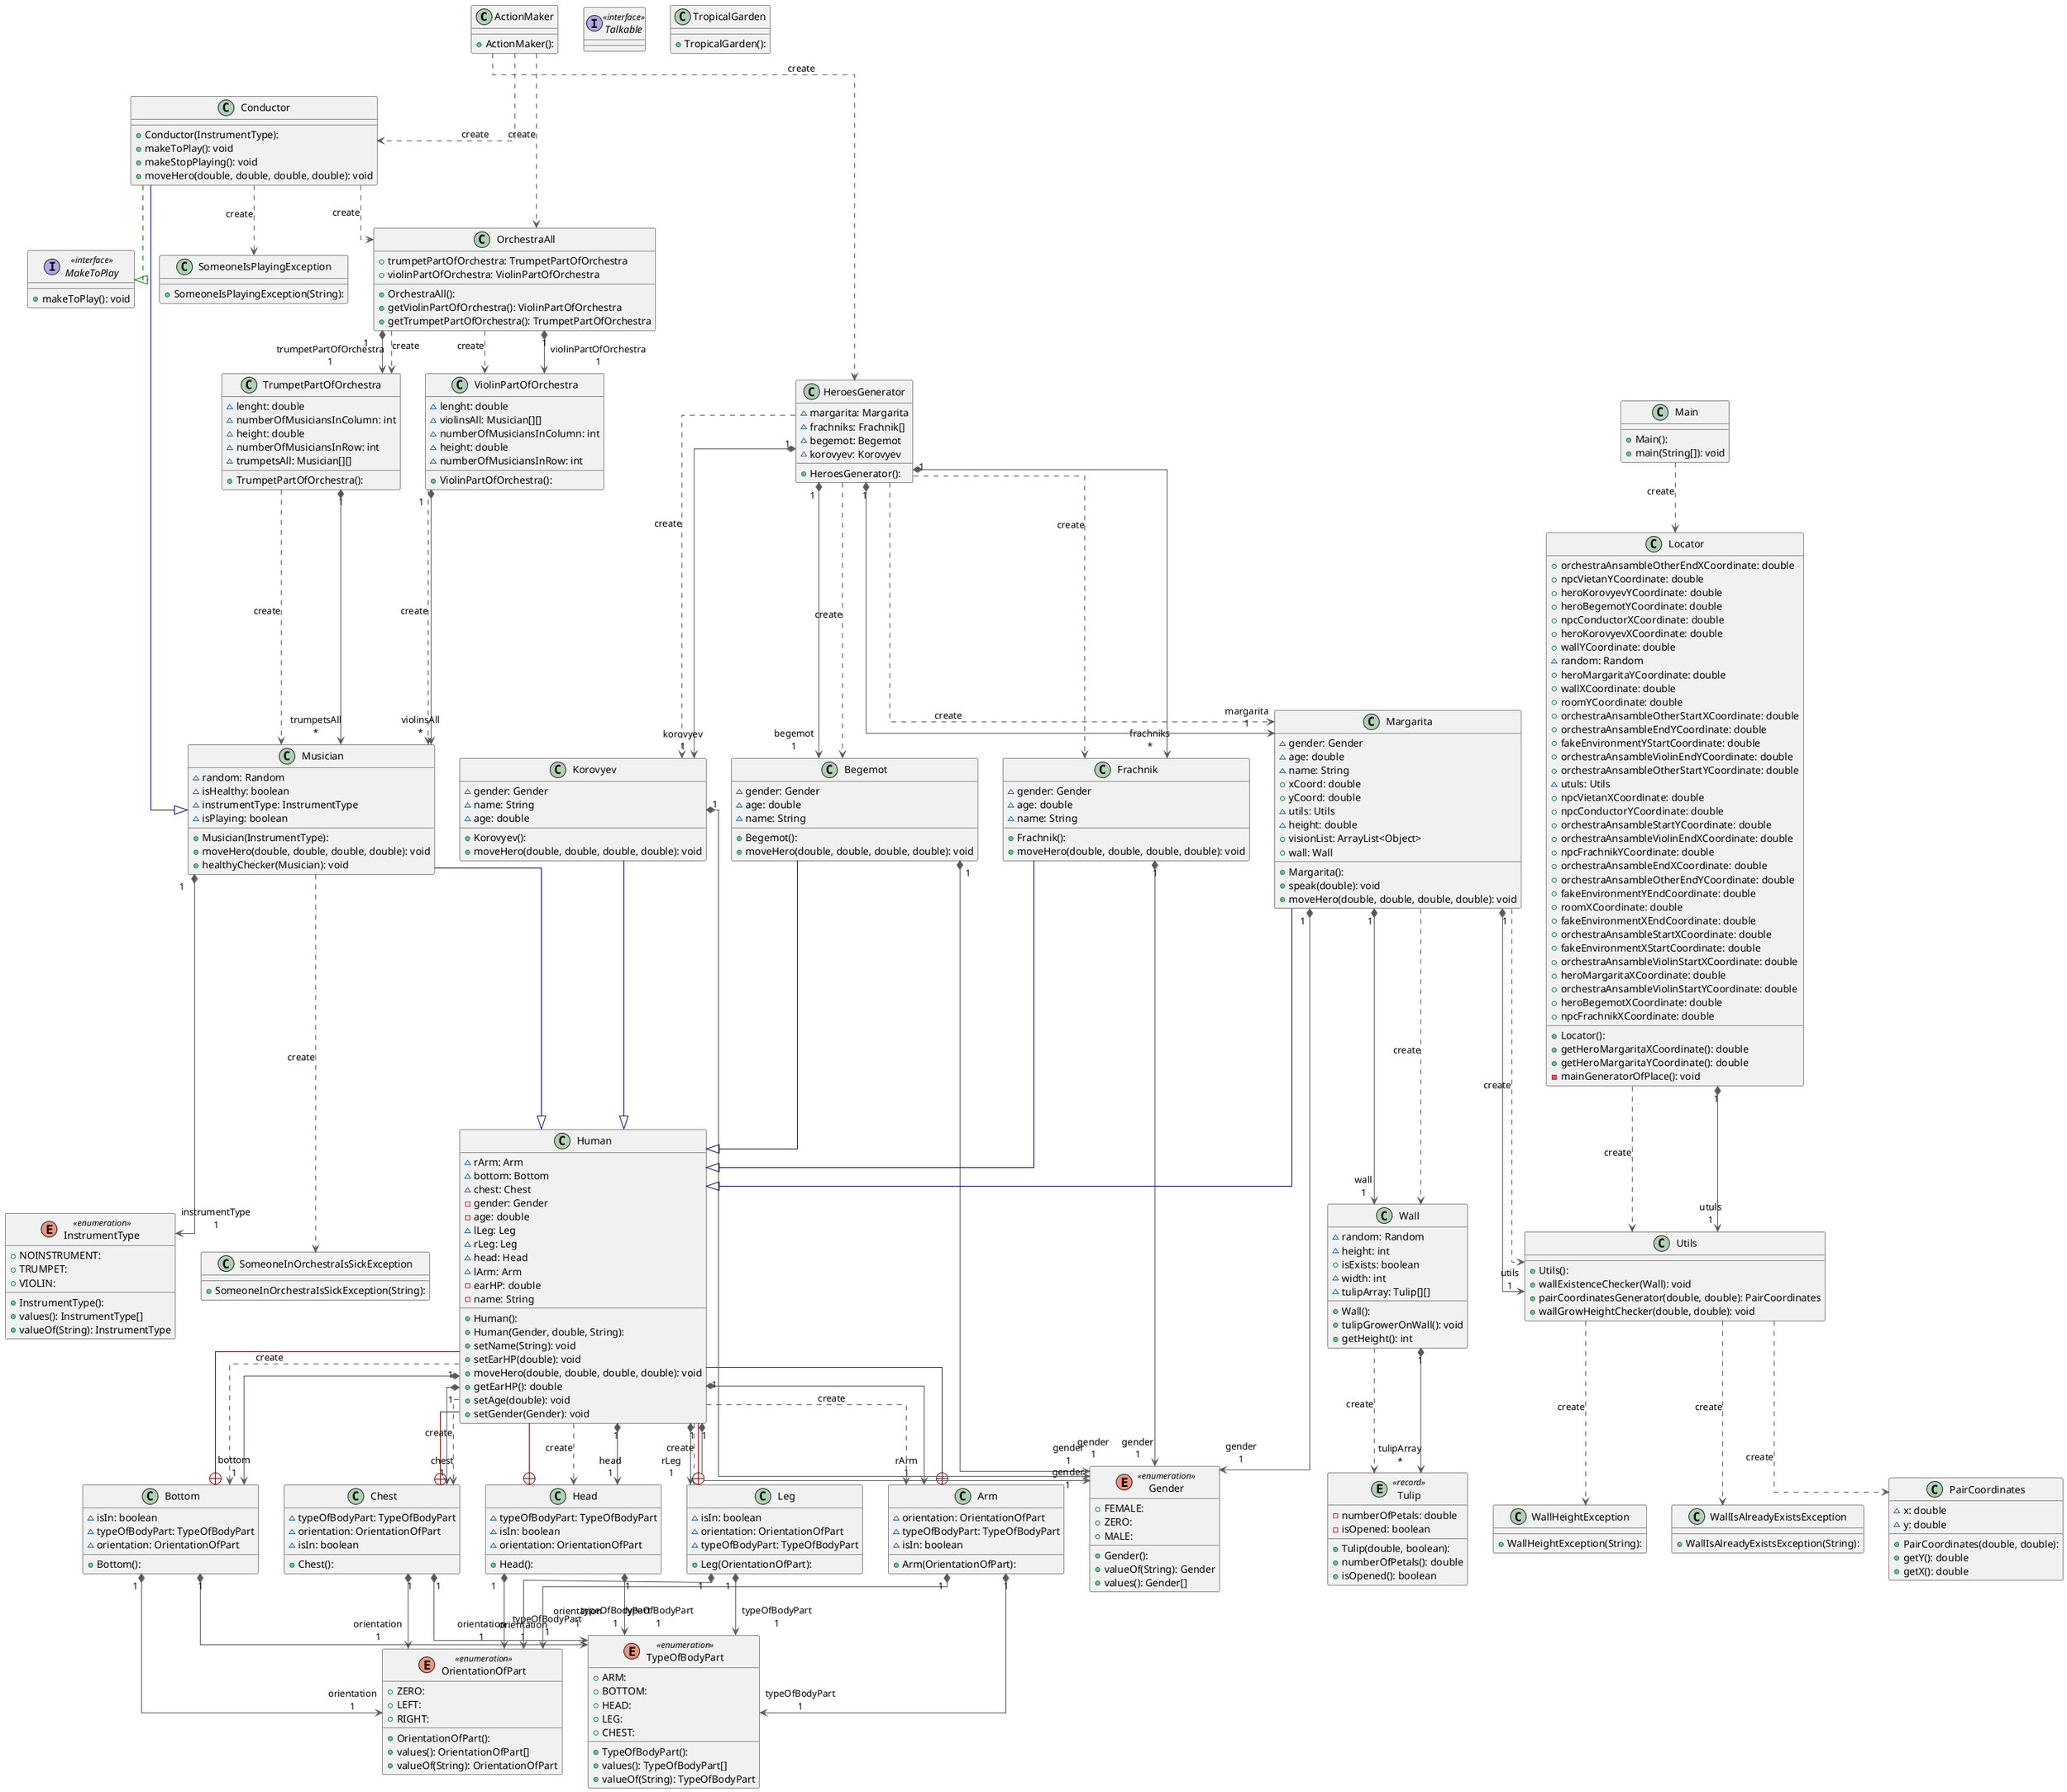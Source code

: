@startuml
top to bottom direction
skinparam linetype ortho

class ActionMaker {
  + ActionMaker():
}
class Arm {
  + Arm(OrientationOfPart):
  ~ orientation: OrientationOfPart
  ~ typeOfBodyPart: TypeOfBodyPart
  ~ isIn: boolean
}
class Begemot {
  + Begemot():
  ~ gender: Gender
  ~ age: double
  ~ name: String
  + moveHero(double, double, double, double): void
}
class Bottom {
  + Bottom():
  ~ isIn: boolean
  ~ typeOfBodyPart: TypeOfBodyPart
  ~ orientation: OrientationOfPart
}
class Chest {
  + Chest():
  ~ typeOfBodyPart: TypeOfBodyPart
  ~ orientation: OrientationOfPart
  ~ isIn: boolean
}
class Conductor {
  + Conductor(InstrumentType):
  + makeToPlay(): void
  + makeStopPlaying(): void
  + moveHero(double, double, double, double): void
}
class Frachnik {
  + Frachnik():
  ~ gender: Gender
  ~ age: double
  ~ name: String
  + moveHero(double, double, double, double): void
}
enum Gender << enumeration >> {
  + Gender():
  + FEMALE:
  + ZERO:
  + MALE:
  + valueOf(String): Gender
  + values(): Gender[]
}
class Head {
  + Head():
  ~ typeOfBodyPart: TypeOfBodyPart
  ~ isIn: boolean
  ~ orientation: OrientationOfPart
}
class HeroesGenerator {
  + HeroesGenerator():
  ~ margarita: Margarita
  ~ frachniks: Frachnik[]
  ~ begemot: Begemot
  ~ korovyev: Korovyev
}
class Human {
  + Human():
  + Human(Gender, double, String):
  ~ rArm: Arm
  ~ bottom: Bottom
  ~ chest: Chest
  - gender: Gender
  - age: double
  ~ lLeg: Leg
  ~ rLeg: Leg
  ~ head: Head
  ~ lArm: Arm
  - earHP: double
  - name: String
  + setName(String): void
  + setEarHP(double): void
  + moveHero(double, double, double, double): void
  + getEarHP(): double
  + setAge(double): void
  + setGender(Gender): void
}
enum InstrumentType << enumeration >> {
  + InstrumentType():
  + NOINSTRUMENT:
  + TRUMPET:
  + VIOLIN:
  + values(): InstrumentType[]
  + valueOf(String): InstrumentType
}
class Korovyev {
  + Korovyev():
  ~ gender: Gender
  ~ name: String
  ~ age: double
  + moveHero(double, double, double, double): void
}
class Leg {
  + Leg(OrientationOfPart):
  ~ isIn: boolean
  ~ orientation: OrientationOfPart
  ~ typeOfBodyPart: TypeOfBodyPart
}
class Locator {
  + Locator():
  + orchestraAnsambleOtherEndXCoordinate: double
  + npcVietanYCoordinate: double
  + heroKorovyevYCoordinate: double
  + heroBegemotYCoordinate: double
  + npcConductorXCoordinate: double
  + heroKorovyevXCoordinate: double
  + wallYCoordinate: double
  ~ random: Random
  + heroMargaritaYCoordinate: double
  + wallXCoordinate: double
  + roomYCoordinate: double
  + orchestraAnsambleOtherStartXCoordinate: double
  + orchestraAnsambleEndYCoordinate: double
  + fakeEnvironmentYStartCoordinate: double
  + orchestraAnsambleViolinEndYCoordinate: double
  + orchestraAnsambleOtherStartYCoordinate: double
  ~ utuls: Utils
  + npcVietanXCoordinate: double
  + npcConductorYCoordinate: double
  + orchestraAnsambleStartYCoordinate: double
  + orchestraAnsambleViolinEndXCoordinate: double
  + npcFrachnikYCoordinate: double
  + orchestraAnsambleEndXCoordinate: double
  + orchestraAnsambleOtherEndYCoordinate: double
  + fakeEnvironmentYEndCoordinate: double
  + roomXCoordinate: double
  + fakeEnvironmentXEndCoordinate: double
  + orchestraAnsambleStartXCoordinate: double
  + fakeEnvironmentXStartCoordinate: double
  + orchestraAnsambleViolinStartXCoordinate: double
  + heroMargaritaXCoordinate: double
  + orchestraAnsambleViolinStartYCoordinate: double
  + heroBegemotXCoordinate: double
  + npcFrachnikXCoordinate: double
  + getHeroMargaritaXCoordinate(): double
  + getHeroMargaritaYCoordinate(): double
  - mainGeneratorOfPlace(): void
}
class Main {
  + Main():
  + main(String[]): void
}
interface MakeToPlay << interface >> {
  + makeToPlay(): void
}
class Margarita {
  + Margarita():
  ~ gender: Gender
  ~ age: double
  ~ name: String
  + xCoord: double
  + yCoord: double
  ~ utils: Utils
  ~ height: double
  + visionList: ArrayList<Object>
  + wall: Wall
  + speak(double): void
  + moveHero(double, double, double, double): void
}
class Musician {
  + Musician(InstrumentType):
  ~ random: Random
  ~ isHealthy: boolean
  ~ instrumentType: InstrumentType
  ~ isPlaying: boolean
  + moveHero(double, double, double, double): void
  + healthyChecker(Musician): void
}
class OrchestraAll {
  + OrchestraAll():
  + trumpetPartOfOrchestra: TrumpetPartOfOrchestra
  + violinPartOfOrchestra: ViolinPartOfOrchestra
  + getViolinPartOfOrchestra(): ViolinPartOfOrchestra
  + getTrumpetPartOfOrchestra(): TrumpetPartOfOrchestra
}
enum OrientationOfPart << enumeration >> {
  + OrientationOfPart():
  + ZERO:
  + LEFT:
  + RIGHT:
  + values(): OrientationOfPart[]
  + valueOf(String): OrientationOfPart
}
class PairCoordinates {
  + PairCoordinates(double, double):
  ~ x: double
  ~ y: double
  + getY(): double
  + getX(): double
}
class SomeoneInOrchestraIsSickException {
  + SomeoneInOrchestraIsSickException(String):
}
class SomeoneIsPlayingException {
  + SomeoneIsPlayingException(String):
}
interface Talkable << interface >>
class TropicalGarden {
  + TropicalGarden():
}
class TrumpetPartOfOrchestra {
  + TrumpetPartOfOrchestra():
  ~ lenght: double
  ~ numberOfMusiciansInColumn: int
  ~ height: double
  ~ numberOfMusiciansInRow: int
  ~ trumpetsAll: Musician[][]
}
entity Tulip << record >> {
  + Tulip(double, boolean):
  - numberOfPetals: double
  - isOpened: boolean
  + numberOfPetals(): double
  + isOpened(): boolean
}
enum TypeOfBodyPart << enumeration >> {
  + TypeOfBodyPart():
  + ARM:
  + BOTTOM:
  + HEAD:
  + LEG:
  + CHEST:
  + values(): TypeOfBodyPart[]
  + valueOf(String): TypeOfBodyPart
}
class Utils {
  + Utils():
  + wallExistenceChecker(Wall): void
  + pairCoordinatesGenerator(double, double): PairCoordinates
  + wallGrowHeightChecker(double, double): void
}
class ViolinPartOfOrchestra {
  + ViolinPartOfOrchestra():
  ~ lenght: double
  ~ violinsAll: Musician[][]
  ~ numberOfMusiciansInColumn: int
  ~ height: double
  ~ numberOfMusiciansInRow: int
}
class Wall {
  + Wall():
  ~ random: Random
  ~ height: int
  + isExists: boolean
  ~ width: int
  ~ tulipArray: Tulip[][]
  + tulipGrowerOnWall(): void
  + getHeight(): int
}
class WallHeightException {
  + WallHeightException(String):
}
class WallIsAlreadyExistsException {
  + WallIsAlreadyExistsException(String):
}

ActionMaker                        -[#595959,dashed]->  Conductor                         : "«create»"
ActionMaker                        -[#595959,dashed]->  HeroesGenerator                   : "«create»"
ActionMaker                        -[#595959,dashed]->  OrchestraAll                      : "«create»"
Arm                                +-[#820000,plain]-  Human
Arm                               "1" *-[#595959,plain]-> "orientation\n1" OrientationOfPart
Arm                               "1" *-[#595959,plain]-> "typeOfBodyPart\n1" TypeOfBodyPart
Begemot                           "1" *-[#595959,plain]-> "gender\n1" Gender
Begemot                            -[#000082,plain]-^  Human
Bottom                             +-[#820000,plain]-  Human
Bottom                            "1" *-[#595959,plain]-> "orientation\n1" OrientationOfPart
Bottom                            "1" *-[#595959,plain]-> "typeOfBodyPart\n1" TypeOfBodyPart
Chest                              +-[#820000,plain]-  Human
Chest                             "1" *-[#595959,plain]-> "orientation\n1" OrientationOfPart
Chest                             "1" *-[#595959,plain]-> "typeOfBodyPart\n1" TypeOfBodyPart
Conductor                          -[#008200,dashed]-^  MakeToPlay
Conductor                          -[#000082,plain]-^  Musician
Conductor                          -[#595959,dashed]->  OrchestraAll                      : "«create»"
Conductor                          -[#595959,dashed]->  SomeoneIsPlayingException         : "«create»"
Frachnik                          "1" *-[#595959,plain]-> "gender\n1" Gender
Frachnik                           -[#000082,plain]-^  Human
Head                               +-[#820000,plain]-  Human
Head                              "1" *-[#595959,plain]-> "orientation\n1" OrientationOfPart
Head                              "1" *-[#595959,plain]-> "typeOfBodyPart\n1" TypeOfBodyPart
HeroesGenerator                   "1" *-[#595959,plain]-> "begemot\n1" Begemot
HeroesGenerator                    -[#595959,dashed]->  Begemot                           : "«create»"
HeroesGenerator                   "1" *-[#595959,plain]-> "frachniks\n*" Frachnik
HeroesGenerator                    -[#595959,dashed]->  Frachnik                          : "«create»"
HeroesGenerator                    -[#595959,dashed]->  Korovyev                          : "«create»"
HeroesGenerator                   "1" *-[#595959,plain]-> "korovyev\n1" Korovyev
HeroesGenerator                    -[#595959,dashed]->  Margarita                         : "«create»"
HeroesGenerator                   "1" *-[#595959,plain]-> "margarita\n1" Margarita
Human                             "1" *-[#595959,plain]-> "rArm\n1" Arm
Human                              -[#595959,dashed]->  Arm                               : "«create»"
Human                              -[#595959,dashed]->  Bottom                            : "«create»"
Human                             "1" *-[#595959,plain]-> "bottom\n1" Bottom
Human                             "1" *-[#595959,plain]-> "chest\n1" Chest
Human                              -[#595959,dashed]->  Chest                             : "«create»"
Human                             "1" *-[#595959,plain]-> "gender\n1" Gender
Human                              -[#595959,dashed]->  Head                              : "«create»"
Human                             "1" *-[#595959,plain]-> "head\n1" Head
Human                             "1" *-[#595959,plain]-> "rLeg\n1" Leg
Human                              -[#595959,dashed]->  Leg                               : "«create»"
Korovyev                          "1" *-[#595959,plain]-> "gender\n1" Gender
Korovyev                           -[#000082,plain]-^  Human
Leg                                +-[#820000,plain]-  Human
Leg                               "1" *-[#595959,plain]-> "orientation\n1" OrientationOfPart
Leg                               "1" *-[#595959,plain]-> "typeOfBodyPart\n1" TypeOfBodyPart
Locator                            -[#595959,dashed]->  Utils                             : "«create»"
Locator                           "1" *-[#595959,plain]-> "utuls\n1" Utils
Main                               -[#595959,dashed]->  Locator                           : "«create»"
Margarita                         "1" *-[#595959,plain]-> "gender\n1" Gender
Margarita                          -[#000082,plain]-^  Human
Margarita                          -[#595959,dashed]->  Utils                             : "«create»"
Margarita                         "1" *-[#595959,plain]-> "utils\n1" Utils
Margarita                         "1" *-[#595959,plain]-> "wall\n1" Wall
Margarita                          -[#595959,dashed]->  Wall                              : "«create»"
Musician                           -[#000082,plain]-^  Human
Musician                          "1" *-[#595959,plain]-> "instrumentType\n1" InstrumentType
Musician                           -[#595959,dashed]->  SomeoneInOrchestraIsSickException : "«create»"
OrchestraAll                      "1" *-[#595959,plain]-> "trumpetPartOfOrchestra\n1" TrumpetPartOfOrchestra
OrchestraAll                       -[#595959,dashed]->  TrumpetPartOfOrchestra            : "«create»"
OrchestraAll                       -[#595959,dashed]->  ViolinPartOfOrchestra             : "«create»"
OrchestraAll                      "1" *-[#595959,plain]-> "violinPartOfOrchestra\n1" ViolinPartOfOrchestra
TrumpetPartOfOrchestra             -[#595959,dashed]->  Musician                          : "«create»"
TrumpetPartOfOrchestra            "1" *-[#595959,plain]-> "trumpetsAll\n*" Musician
Utils                              -[#595959,dashed]->  PairCoordinates                   : "«create»"
Utils                              -[#595959,dashed]->  WallHeightException               : "«create»"
Utils                              -[#595959,dashed]->  WallIsAlreadyExistsException      : "«create»"
ViolinPartOfOrchestra              -[#595959,dashed]->  Musician                          : "«create»"
ViolinPartOfOrchestra             "1" *-[#595959,plain]-> "violinsAll\n*" Musician
Wall                               -[#595959,dashed]->  Tulip                             : "«create»"
Wall                              "1" *-[#595959,plain]-> "tulipArray\n*" Tulip
@enduml